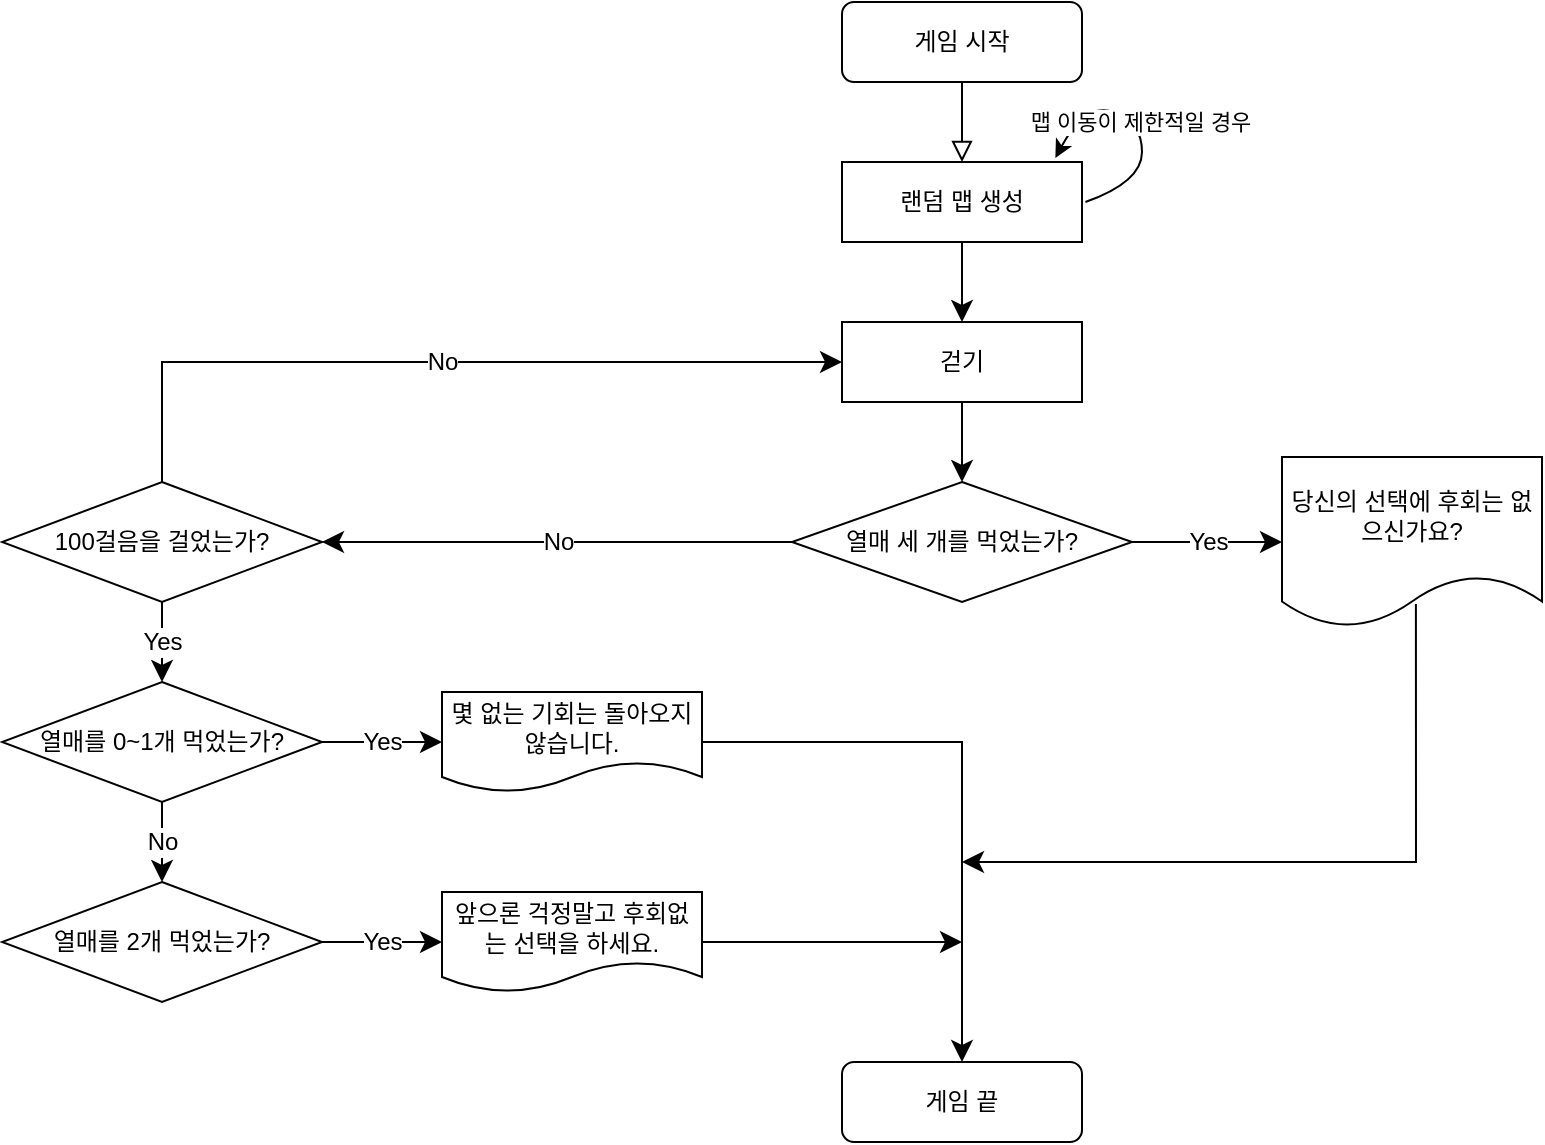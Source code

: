 <mxfile version="25.0.3">
  <diagram id="C5RBs43oDa-KdzZeNtuy" name="Page-1">
    <mxGraphModel dx="1195" dy="622" grid="1" gridSize="10" guides="1" tooltips="1" connect="1" arrows="1" fold="1" page="1" pageScale="1" pageWidth="827" pageHeight="1169" math="0" shadow="0">
      <root>
        <mxCell id="WIyWlLk6GJQsqaUBKTNV-0" />
        <mxCell id="WIyWlLk6GJQsqaUBKTNV-1" parent="WIyWlLk6GJQsqaUBKTNV-0" />
        <mxCell id="WIyWlLk6GJQsqaUBKTNV-2" value="" style="rounded=0;html=1;jettySize=auto;orthogonalLoop=1;fontSize=11;endArrow=block;endFill=0;endSize=8;strokeWidth=1;shadow=0;labelBackgroundColor=none;edgeStyle=orthogonalEdgeStyle;" parent="WIyWlLk6GJQsqaUBKTNV-1" source="WIyWlLk6GJQsqaUBKTNV-3" target="o8BdS--VJKAUu7oqtnM3-0" edge="1">
          <mxGeometry relative="1" as="geometry">
            <mxPoint x="490" y="160" as="targetPoint" />
          </mxGeometry>
        </mxCell>
        <mxCell id="WIyWlLk6GJQsqaUBKTNV-3" value="게임 시작" style="rounded=1;whiteSpace=wrap;html=1;fontSize=12;glass=0;strokeWidth=1;shadow=0;" parent="WIyWlLk6GJQsqaUBKTNV-1" vertex="1">
          <mxGeometry x="430" y="80" width="120" height="40" as="geometry" />
        </mxCell>
        <mxCell id="o8BdS--VJKAUu7oqtnM3-0" value="랜덤 맵 생성" style="rounded=0;whiteSpace=wrap;html=1;" parent="WIyWlLk6GJQsqaUBKTNV-1" vertex="1">
          <mxGeometry x="430" y="160" width="120" height="40" as="geometry" />
        </mxCell>
        <mxCell id="o8BdS--VJKAUu7oqtnM3-1" value="100걸음을 걸었는가?" style="rhombus;whiteSpace=wrap;html=1;" parent="WIyWlLk6GJQsqaUBKTNV-1" vertex="1">
          <mxGeometry x="10" y="320" width="160" height="60" as="geometry" />
        </mxCell>
        <mxCell id="o8BdS--VJKAUu7oqtnM3-3" value="열매 세 개를 먹었는가?" style="rhombus;whiteSpace=wrap;html=1;" parent="WIyWlLk6GJQsqaUBKTNV-1" vertex="1">
          <mxGeometry x="405" y="320" width="170" height="60" as="geometry" />
        </mxCell>
        <mxCell id="o8BdS--VJKAUu7oqtnM3-8" value="No" style="endArrow=classic;html=1;rounded=0;fontSize=12;startSize=8;endSize=8;curved=1;exitX=0;exitY=0.5;exitDx=0;exitDy=0;entryX=1;entryY=0.5;entryDx=0;entryDy=0;" parent="WIyWlLk6GJQsqaUBKTNV-1" source="o8BdS--VJKAUu7oqtnM3-3" target="o8BdS--VJKAUu7oqtnM3-1" edge="1">
          <mxGeometry width="50" height="50" relative="1" as="geometry">
            <mxPoint x="335" y="350" as="sourcePoint" />
            <mxPoint x="440" y="300" as="targetPoint" />
          </mxGeometry>
        </mxCell>
        <mxCell id="o8BdS--VJKAUu7oqtnM3-14" style="edgeStyle=none;curved=1;rounded=0;orthogonalLoop=1;jettySize=auto;html=1;entryX=0.5;entryY=0;entryDx=0;entryDy=0;fontSize=12;startSize=8;endSize=8;" parent="WIyWlLk6GJQsqaUBKTNV-1" source="o8BdS--VJKAUu7oqtnM3-11" target="o8BdS--VJKAUu7oqtnM3-3" edge="1">
          <mxGeometry relative="1" as="geometry" />
        </mxCell>
        <mxCell id="o8BdS--VJKAUu7oqtnM3-11" value="걷기" style="rounded=0;whiteSpace=wrap;html=1;" parent="WIyWlLk6GJQsqaUBKTNV-1" vertex="1">
          <mxGeometry x="430" y="240" width="120" height="40" as="geometry" />
        </mxCell>
        <mxCell id="o8BdS--VJKAUu7oqtnM3-13" value="" style="endArrow=classic;html=1;rounded=0;fontSize=12;startSize=8;endSize=8;curved=1;exitX=0.5;exitY=1;exitDx=0;exitDy=0;" parent="WIyWlLk6GJQsqaUBKTNV-1" source="o8BdS--VJKAUu7oqtnM3-0" target="o8BdS--VJKAUu7oqtnM3-11" edge="1">
          <mxGeometry width="50" height="50" relative="1" as="geometry">
            <mxPoint x="360" y="310" as="sourcePoint" />
            <mxPoint x="410" y="260" as="targetPoint" />
          </mxGeometry>
        </mxCell>
        <mxCell id="o8BdS--VJKAUu7oqtnM3-15" value="No" style="edgeStyle=segmentEdgeStyle;endArrow=classic;html=1;curved=0;rounded=0;endSize=8;startSize=8;fontSize=12;exitX=0.5;exitY=0;exitDx=0;exitDy=0;entryX=0;entryY=0.5;entryDx=0;entryDy=0;" parent="WIyWlLk6GJQsqaUBKTNV-1" source="o8BdS--VJKAUu7oqtnM3-1" target="o8BdS--VJKAUu7oqtnM3-11" edge="1">
          <mxGeometry width="50" height="50" relative="1" as="geometry">
            <mxPoint x="360" y="310" as="sourcePoint" />
            <mxPoint x="410" y="260" as="targetPoint" />
            <Array as="points">
              <mxPoint x="90" y="260" />
            </Array>
          </mxGeometry>
        </mxCell>
        <mxCell id="o8BdS--VJKAUu7oqtnM3-16" value="게임 끝" style="rounded=1;whiteSpace=wrap;html=1;fontSize=12;glass=0;strokeWidth=1;shadow=0;" parent="WIyWlLk6GJQsqaUBKTNV-1" vertex="1">
          <mxGeometry x="430" y="610" width="120" height="40" as="geometry" />
        </mxCell>
        <mxCell id="o8BdS--VJKAUu7oqtnM3-21" value="몇 없는 기회는 돌아오지 않습니다." style="shape=document;whiteSpace=wrap;html=1;boundedLbl=1;" parent="WIyWlLk6GJQsqaUBKTNV-1" vertex="1">
          <mxGeometry x="230" y="425" width="130" height="50" as="geometry" />
        </mxCell>
        <mxCell id="o8BdS--VJKAUu7oqtnM3-27" value="열매를 0~1개 먹었는가?" style="rhombus;whiteSpace=wrap;html=1;" parent="WIyWlLk6GJQsqaUBKTNV-1" vertex="1">
          <mxGeometry x="10" y="420" width="160" height="60" as="geometry" />
        </mxCell>
        <mxCell id="o8BdS--VJKAUu7oqtnM3-30" value="Yes" style="endArrow=classic;html=1;rounded=0;fontSize=12;startSize=8;endSize=8;curved=1;exitX=0.5;exitY=1;exitDx=0;exitDy=0;" parent="WIyWlLk6GJQsqaUBKTNV-1" source="o8BdS--VJKAUu7oqtnM3-1" target="o8BdS--VJKAUu7oqtnM3-27" edge="1">
          <mxGeometry width="50" height="50" relative="1" as="geometry">
            <mxPoint x="210" y="360" as="sourcePoint" />
            <mxPoint x="260" y="310" as="targetPoint" />
          </mxGeometry>
        </mxCell>
        <mxCell id="o8BdS--VJKAUu7oqtnM3-31" value="Yes" style="endArrow=classic;html=1;rounded=0;fontSize=12;startSize=8;endSize=8;curved=1;exitX=1;exitY=0.5;exitDx=0;exitDy=0;" parent="WIyWlLk6GJQsqaUBKTNV-1" source="o8BdS--VJKAUu7oqtnM3-27" target="o8BdS--VJKAUu7oqtnM3-21" edge="1">
          <mxGeometry width="50" height="50" relative="1" as="geometry">
            <mxPoint x="210" y="360" as="sourcePoint" />
            <mxPoint x="230" y="450" as="targetPoint" />
          </mxGeometry>
        </mxCell>
        <mxCell id="o8BdS--VJKAUu7oqtnM3-32" style="edgeStyle=none;curved=1;rounded=0;orthogonalLoop=1;jettySize=auto;html=1;entryX=0;entryY=0.5;entryDx=0;entryDy=0;fontSize=12;startSize=8;endSize=8;" parent="WIyWlLk6GJQsqaUBKTNV-1" source="o8BdS--VJKAUu7oqtnM3-21" target="o8BdS--VJKAUu7oqtnM3-21" edge="1">
          <mxGeometry relative="1" as="geometry" />
        </mxCell>
        <mxCell id="o8BdS--VJKAUu7oqtnM3-34" value="열매를 2개 먹었는가?" style="rhombus;whiteSpace=wrap;html=1;" parent="WIyWlLk6GJQsqaUBKTNV-1" vertex="1">
          <mxGeometry x="10" y="520" width="160" height="60" as="geometry" />
        </mxCell>
        <mxCell id="o8BdS--VJKAUu7oqtnM3-35" value="No" style="endArrow=classic;html=1;rounded=0;fontSize=12;startSize=8;endSize=8;curved=1;exitX=0.5;exitY=1;exitDx=0;exitDy=0;" parent="WIyWlLk6GJQsqaUBKTNV-1" source="o8BdS--VJKAUu7oqtnM3-27" target="o8BdS--VJKAUu7oqtnM3-34" edge="1">
          <mxGeometry width="50" height="50" relative="1" as="geometry">
            <mxPoint x="90" y="480" as="sourcePoint" />
            <mxPoint x="260" y="410" as="targetPoint" />
          </mxGeometry>
        </mxCell>
        <mxCell id="o8BdS--VJKAUu7oqtnM3-36" value="앞으론 걱정말고 후회없는 선택을 하세요." style="shape=document;whiteSpace=wrap;html=1;boundedLbl=1;" parent="WIyWlLk6GJQsqaUBKTNV-1" vertex="1">
          <mxGeometry x="230" y="525" width="130" height="50" as="geometry" />
        </mxCell>
        <mxCell id="o8BdS--VJKAUu7oqtnM3-37" value="Yes" style="endArrow=classic;html=1;rounded=0;fontSize=12;startSize=8;endSize=8;curved=1;exitX=1;exitY=0.5;exitDx=0;exitDy=0;entryX=0;entryY=0.5;entryDx=0;entryDy=0;" parent="WIyWlLk6GJQsqaUBKTNV-1" source="o8BdS--VJKAUu7oqtnM3-34" target="o8BdS--VJKAUu7oqtnM3-36" edge="1">
          <mxGeometry width="50" height="50" relative="1" as="geometry">
            <mxPoint x="170" y="555" as="sourcePoint" />
            <mxPoint x="230" y="555" as="targetPoint" />
          </mxGeometry>
        </mxCell>
        <mxCell id="o8BdS--VJKAUu7oqtnM3-38" style="edgeStyle=none;curved=1;rounded=0;orthogonalLoop=1;jettySize=auto;html=1;entryX=0;entryY=0.5;entryDx=0;entryDy=0;fontSize=12;startSize=8;endSize=8;" parent="WIyWlLk6GJQsqaUBKTNV-1" source="o8BdS--VJKAUu7oqtnM3-36" target="o8BdS--VJKAUu7oqtnM3-36" edge="1">
          <mxGeometry relative="1" as="geometry" />
        </mxCell>
        <mxCell id="o8BdS--VJKAUu7oqtnM3-39" value="" style="edgeStyle=segmentEdgeStyle;endArrow=classic;html=1;curved=0;rounded=0;endSize=8;startSize=8;fontSize=12;exitX=1;exitY=0.5;exitDx=0;exitDy=0;" parent="WIyWlLk6GJQsqaUBKTNV-1" source="o8BdS--VJKAUu7oqtnM3-21" edge="1">
          <mxGeometry width="50" height="50" relative="1" as="geometry">
            <mxPoint x="420" y="450" as="sourcePoint" />
            <mxPoint x="490" y="610" as="targetPoint" />
          </mxGeometry>
        </mxCell>
        <mxCell id="o8BdS--VJKAUu7oqtnM3-42" value="당신의 선택에 후회는 없으신가요?" style="shape=document;whiteSpace=wrap;html=1;boundedLbl=1;" parent="WIyWlLk6GJQsqaUBKTNV-1" vertex="1">
          <mxGeometry x="650" y="307.5" width="130" height="85" as="geometry" />
        </mxCell>
        <mxCell id="o8BdS--VJKAUu7oqtnM3-43" value="Yes" style="endArrow=classic;html=1;rounded=0;fontSize=12;startSize=8;endSize=8;curved=1;exitX=1;exitY=0.5;exitDx=0;exitDy=0;entryX=0;entryY=0.5;entryDx=0;entryDy=0;" parent="WIyWlLk6GJQsqaUBKTNV-1" source="o8BdS--VJKAUu7oqtnM3-3" target="o8BdS--VJKAUu7oqtnM3-42" edge="1">
          <mxGeometry width="50" height="50" relative="1" as="geometry">
            <mxPoint x="580" y="330" as="sourcePoint" />
            <mxPoint x="630" y="280" as="targetPoint" />
          </mxGeometry>
        </mxCell>
        <mxCell id="o8BdS--VJKAUu7oqtnM3-52" value="" style="endArrow=classic;html=1;rounded=0;fontSize=12;startSize=8;endSize=8;curved=1;exitX=1;exitY=0.5;exitDx=0;exitDy=0;" parent="WIyWlLk6GJQsqaUBKTNV-1" source="o8BdS--VJKAUu7oqtnM3-36" edge="1">
          <mxGeometry width="50" height="50" relative="1" as="geometry">
            <mxPoint x="470" y="400" as="sourcePoint" />
            <mxPoint x="490" y="550" as="targetPoint" />
          </mxGeometry>
        </mxCell>
        <mxCell id="o8BdS--VJKAUu7oqtnM3-53" value="" style="edgeStyle=segmentEdgeStyle;endArrow=classic;html=1;curved=0;rounded=0;endSize=8;startSize=8;fontSize=12;exitX=0.515;exitY=0.865;exitDx=0;exitDy=0;exitPerimeter=0;" parent="WIyWlLk6GJQsqaUBKTNV-1" source="o8BdS--VJKAUu7oqtnM3-42" edge="1">
          <mxGeometry width="50" height="50" relative="1" as="geometry">
            <mxPoint x="470" y="400" as="sourcePoint" />
            <mxPoint x="490" y="510" as="targetPoint" />
            <Array as="points">
              <mxPoint x="717" y="510" />
            </Array>
          </mxGeometry>
        </mxCell>
        <mxCell id="Yv9VvEMkwSm-lmWDdrA2-6" value="맵 이동이 제한적일 경우" style="curved=1;endArrow=classic;html=1;rounded=0;entryX=0.889;entryY=-0.05;entryDx=0;entryDy=0;entryPerimeter=0;" edge="1" parent="WIyWlLk6GJQsqaUBKTNV-1" target="o8BdS--VJKAUu7oqtnM3-0">
          <mxGeometry width="50" height="50" relative="1" as="geometry">
            <mxPoint x="551.72" y="180" as="sourcePoint" />
            <mxPoint x="530.0" y="160.52" as="targetPoint" />
            <Array as="points">
              <mxPoint x="580" y="170" />
              <mxPoint x="580" y="140" />
              <mxPoint x="551.72" y="130" />
            </Array>
          </mxGeometry>
        </mxCell>
      </root>
    </mxGraphModel>
  </diagram>
</mxfile>
